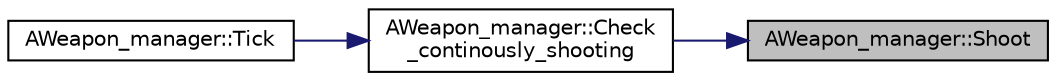 digraph "AWeapon_manager::Shoot"
{
 // LATEX_PDF_SIZE
  edge [fontname="Helvetica",fontsize="10",labelfontname="Helvetica",labelfontsize="10"];
  node [fontname="Helvetica",fontsize="10",shape=record];
  rankdir="RL";
  Node1 [label="AWeapon_manager::Shoot",height=0.2,width=0.4,color="black", fillcolor="grey75", style="filled", fontcolor="black",tooltip="발사"];
  Node1 -> Node2 [dir="back",color="midnightblue",fontsize="10",style="solid"];
  Node2 [label="AWeapon_manager::Check\l_continously_shooting",height=0.2,width=0.4,color="black", fillcolor="white", style="filled",URL="$class_a_weapon__manager.html#a155b421787c05c6bae54fa6f31bfc98f",tooltip="연사 하고있는 중인지 체크"];
  Node2 -> Node3 [dir="back",color="midnightblue",fontsize="10",style="solid"];
  Node3 [label="AWeapon_manager::Tick",height=0.2,width=0.4,color="black", fillcolor="white", style="filled",URL="$class_a_weapon__manager.html#a528667f81dfc4ce769af87d6f486778b",tooltip=" "];
}
